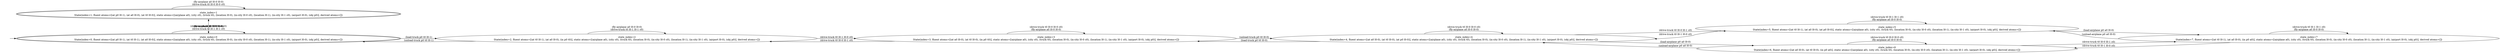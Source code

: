 digraph {
rankdir="LR"
s0[peripheries=2,label="state_index=0
State(index=0, fluent atoms=[(at p0 l0-1), (at t0 l0-1), (at a0 l0-0)], static atoms=[(airplane a0), (city c0), (truck t0), (location l0-0), (in-city l0-0 c0), (location l0-1), (in-city l0-1 c0), (airport l0-0), (obj p0)], derived atoms=[])
"]
s1[peripheries=2,label="state_index=1
State(index=1, fluent atoms=[(at p0 l0-1), (at a0 l0-0), (at t0 l0-0)], static atoms=[(airplane a0), (city c0), (truck t0), (location l0-0), (in-city l0-0 c0), (location l0-1), (in-city l0-1 c0), (airport l0-0), (obj p0)], derived atoms=[])
"]
s2[label="state_index=2
State(index=2, fluent atoms=[(at t0 l0-1), (at a0 l0-0), (in p0 t0)], static atoms=[(airplane a0), (city c0), (truck t0), (location l0-0), (in-city l0-0 c0), (location l0-1), (in-city l0-1 c0), (airport l0-0), (obj p0)], derived atoms=[])
"]
s3[label="state_index=3
State(index=3, fluent atoms=[(at a0 l0-0), (at t0 l0-0), (in p0 t0)], static atoms=[(airplane a0), (city c0), (truck t0), (location l0-0), (in-city l0-0 c0), (location l0-1), (in-city l0-1 c0), (airport l0-0), (obj p0)], derived atoms=[])
"]
s4[label="state_index=4
State(index=4, fluent atoms=[(at a0 l0-0), (at t0 l0-0), (at p0 l0-0)], static atoms=[(airplane a0), (city c0), (truck t0), (location l0-0), (in-city l0-0 c0), (location l0-1), (in-city l0-1 c0), (airport l0-0), (obj p0)], derived atoms=[])
"]
s5[label="state_index=5
State(index=5, fluent atoms=[(at t0 l0-1), (at a0 l0-0), (at p0 l0-0)], static atoms=[(airplane a0), (city c0), (truck t0), (location l0-0), (in-city l0-0 c0), (location l0-1), (in-city l0-1 c0), (airport l0-0), (obj p0)], derived atoms=[])
"]
s6[label="state_index=6
State(index=6, fluent atoms=[(at a0 l0-0), (at t0 l0-0), (in p0 a0)], static atoms=[(airplane a0), (city c0), (truck t0), (location l0-0), (in-city l0-0 c0), (location l0-1), (in-city l0-1 c0), (airport l0-0), (obj p0)], derived atoms=[])
"]
s7[label="state_index=7
State(index=7, fluent atoms=[(at t0 l0-1), (at a0 l0-0), (in p0 a0)], static atoms=[(airplane a0), (city c0), (truck t0), (location l0-0), (in-city l0-0 c0), (location l0-1), (in-city l0-1 c0), (airport l0-0), (obj p0)], derived atoms=[])
"]
Dangling [ label = "", style = invis ]
{ rank = same; Dangling }
Dangling -> s0
{ rank = same; s7}
{ rank = same; s5,s6}
{ rank = same; s4}
{ rank = same; s3}
{ rank = same; s2}
{ rank = same; s0,s1}
s0->s0 [label="(fly-airplane a0 l0-0 l0-0)
(drive-truck t0 l0-1 l0-1 c0)
"]
s0->s1 [label="(drive-truck t0 l0-1 l0-0 c0)
"]
s0->s2 [label="(load-truck p0 t0 l0-1)
"]
s1->s0 [label="(drive-truck t0 l0-0 l0-1 c0)
"]
s1->s1 [label="(fly-airplane a0 l0-0 l0-0)
(drive-truck t0 l0-0 l0-0 c0)
"]
s2->s0 [label="(unload-truck p0 t0 l0-1)
"]
s2->s2 [label="(fly-airplane a0 l0-0 l0-0)
(drive-truck t0 l0-1 l0-1 c0)
"]
s2->s3 [label="(drive-truck t0 l0-1 l0-0 c0)
"]
s3->s2 [label="(drive-truck t0 l0-0 l0-1 c0)
"]
s3->s3 [label="(drive-truck t0 l0-0 l0-0 c0)
(fly-airplane a0 l0-0 l0-0)
"]
s3->s4 [label="(unload-truck p0 t0 l0-0)
"]
s4->s3 [label="(load-truck p0 t0 l0-0)
"]
s4->s4 [label="(drive-truck t0 l0-0 l0-0 c0)
(fly-airplane a0 l0-0 l0-0)
"]
s4->s5 [label="(drive-truck t0 l0-0 l0-1 c0)
"]
s4->s6 [label="(load-airplane p0 a0 l0-0)
"]
s5->s4 [label="(drive-truck t0 l0-1 l0-0 c0)
"]
s5->s5 [label="(drive-truck t0 l0-1 l0-1 c0)
(fly-airplane a0 l0-0 l0-0)
"]
s5->s7 [label="(load-airplane p0 a0 l0-0)
"]
s6->s4 [label="(unload-airplane p0 a0 l0-0)
"]
s6->s6 [label="(drive-truck t0 l0-0 l0-0 c0)
(fly-airplane a0 l0-0 l0-0)
"]
s6->s7 [label="(drive-truck t0 l0-0 l0-1 c0)
"]
s7->s5 [label="(unload-airplane p0 a0 l0-0)
"]
s7->s6 [label="(drive-truck t0 l0-1 l0-0 c0)
"]
s7->s7 [label="(drive-truck t0 l0-1 l0-1 c0)
(fly-airplane a0 l0-0 l0-0)
"]
}
